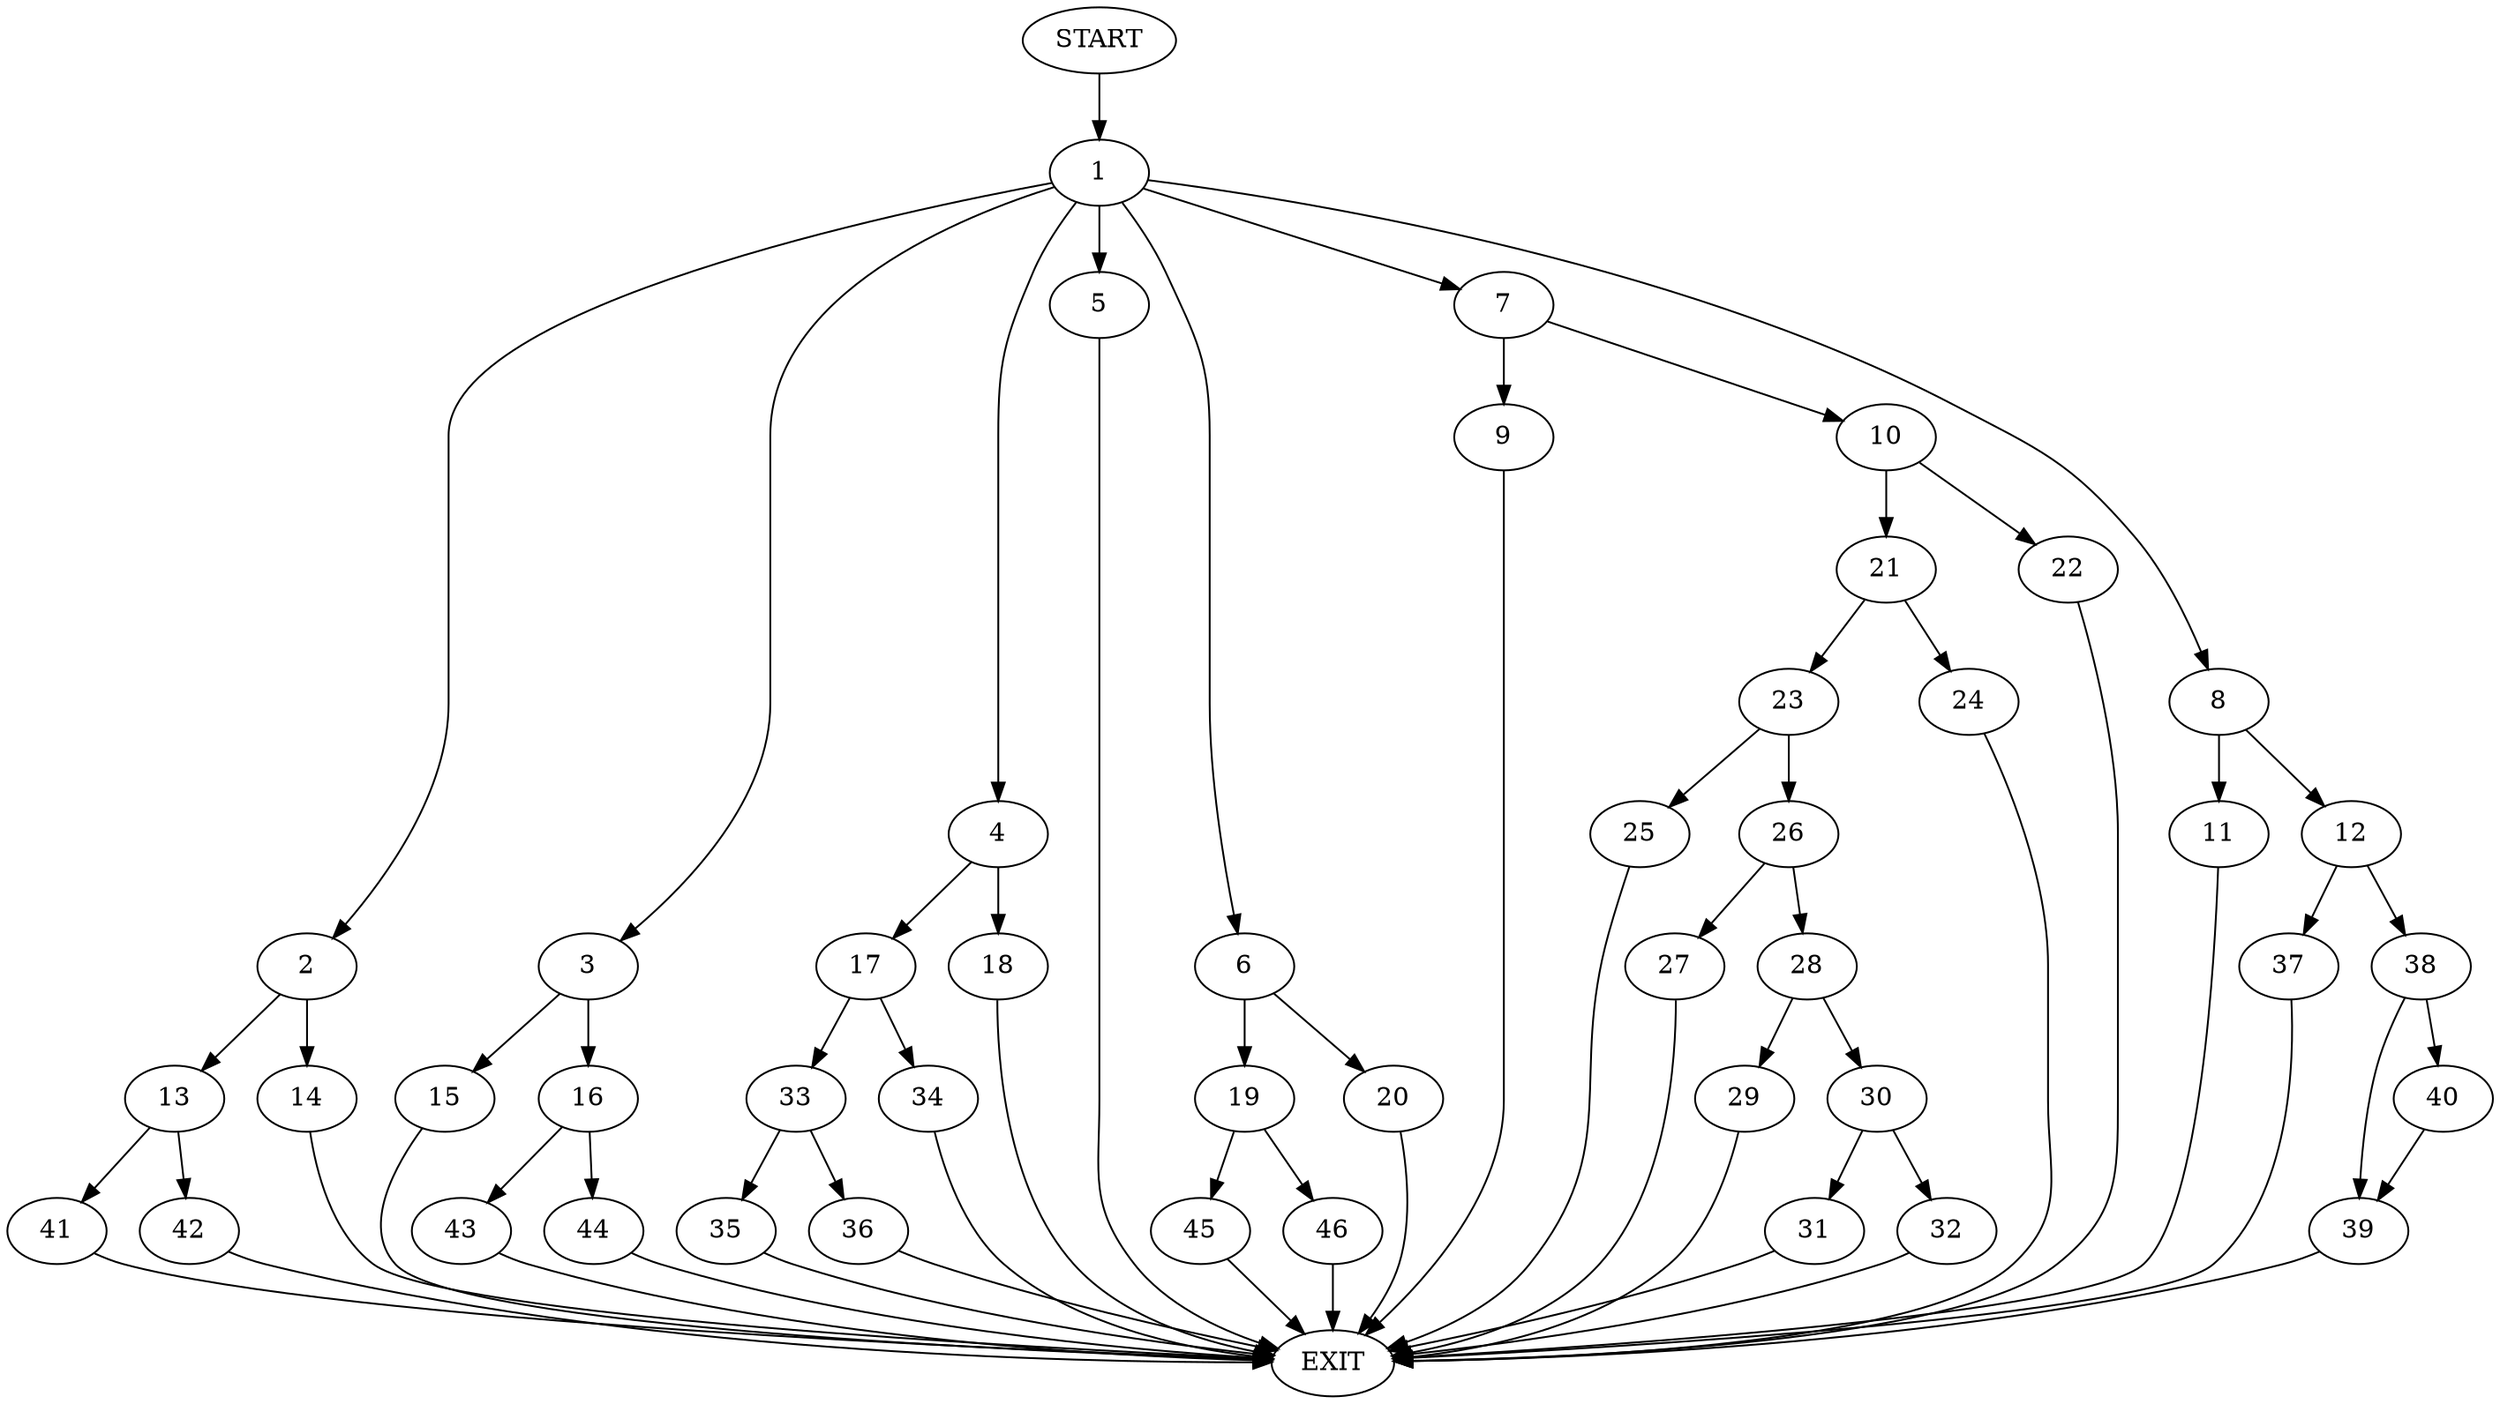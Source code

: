 digraph {
0 [label="START"]
47 [label="EXIT"]
0 -> 1
1 -> 2
1 -> 3
1 -> 4
1 -> 5
1 -> 6
1 -> 7
1 -> 8
7 -> 9
7 -> 10
8 -> 11
8 -> 12
2 -> 13
2 -> 14
5 -> 47
3 -> 15
3 -> 16
4 -> 17
4 -> 18
6 -> 19
6 -> 20
10 -> 21
10 -> 22
9 -> 47
21 -> 23
21 -> 24
22 -> 47
23 -> 25
23 -> 26
24 -> 47
25 -> 47
26 -> 27
26 -> 28
27 -> 47
28 -> 29
28 -> 30
30 -> 31
30 -> 32
29 -> 47
31 -> 47
32 -> 47
18 -> 47
17 -> 33
17 -> 34
33 -> 35
33 -> 36
34 -> 47
36 -> 47
35 -> 47
11 -> 47
12 -> 37
12 -> 38
37 -> 47
38 -> 39
38 -> 40
40 -> 39
39 -> 47
14 -> 47
13 -> 41
13 -> 42
42 -> 47
41 -> 47
16 -> 43
16 -> 44
15 -> 47
44 -> 47
43 -> 47
19 -> 45
19 -> 46
20 -> 47
45 -> 47
46 -> 47
}
